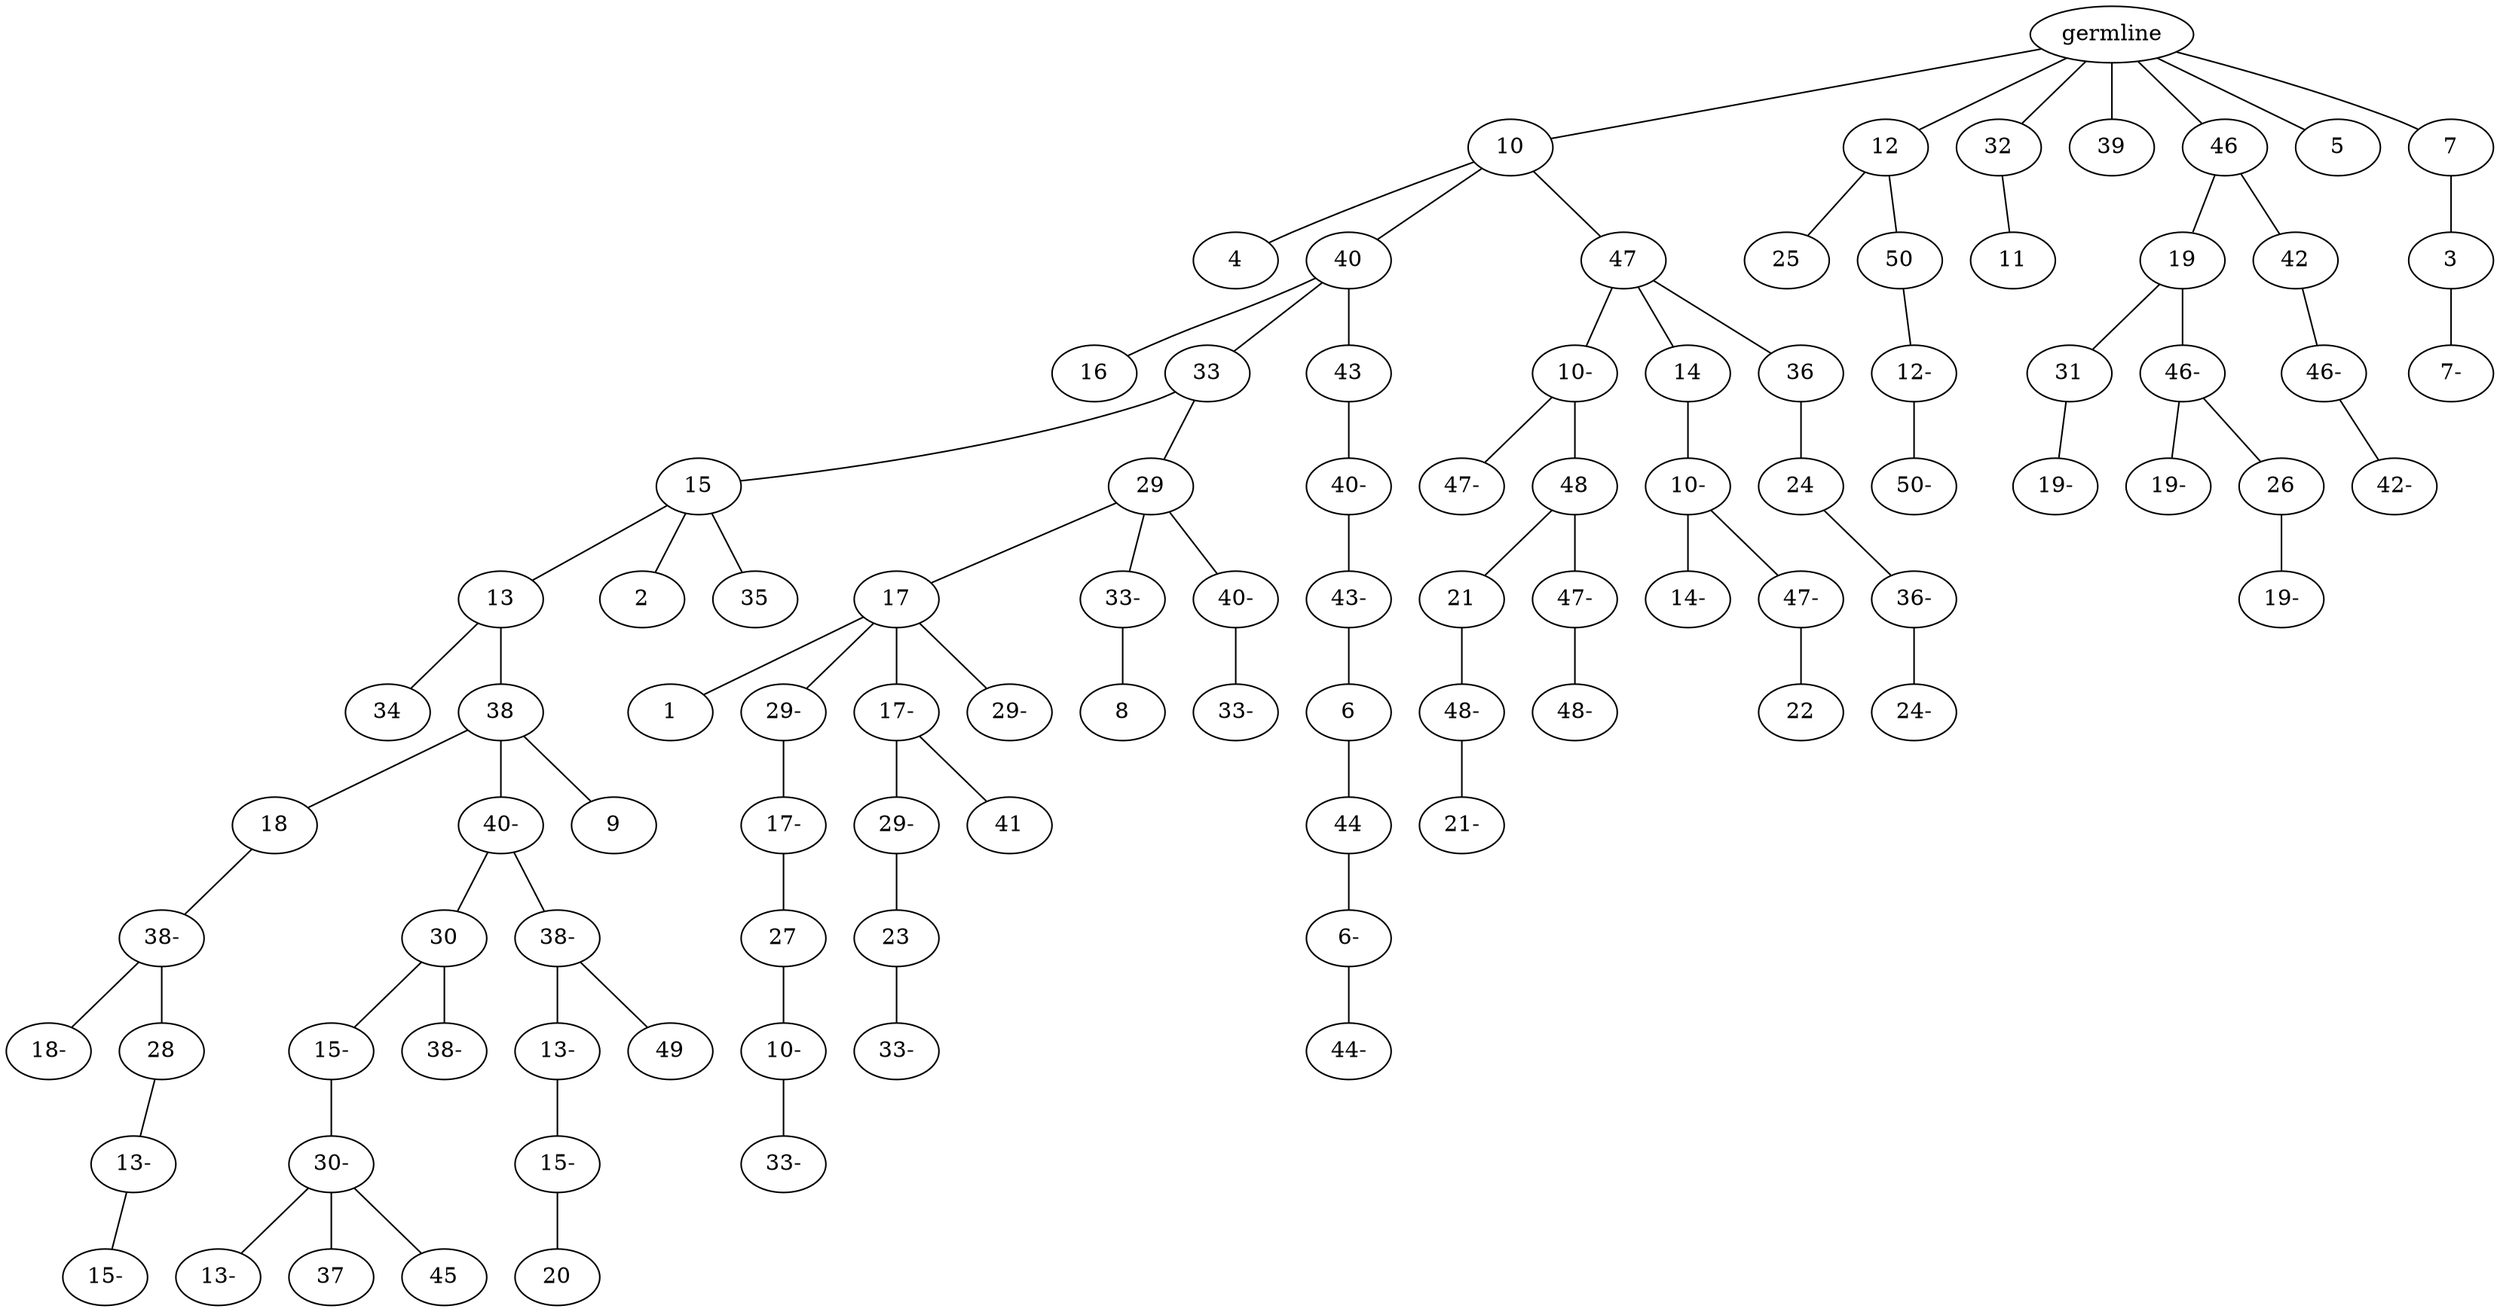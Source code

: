 graph tree {
    "140666237548240" [label="germline"];
    "140666237590448" [label="10"];
    "140666237588288" [label="4"];
    "140666237589920" [label="40"];
    "140666237588336" [label="16"];
    "140666237591360" [label="33"];
    "140666237589968" [label="15"];
    "140666237588768" [label="13"];
    "140666237588384" [label="34"];
    "140666237589056" [label="38"];
    "140666237587808" [label="18"];
    "140666237587616" [label="38-"];
    "140666237378624" [label="18-"];
    "140666237379392" [label="28"];
    "140666237378960" [label="13-"];
    "140666237379344" [label="15-"];
    "140666237587664" [label="40-"];
    "140666237587520" [label="30"];
    "140666237379200" [label="15-"];
    "140666237379728" [label="30-"];
    "140666237379632" [label="13-"];
    "140666237379872" [label="37"];
    "140666237379296" [label="45"];
    "140666237378864" [label="38-"];
    "140666237379488" [label="38-"];
    "140666237380160" [label="13-"];
    "140666237380640" [label="15-"];
    "140666237380112" [label="20"];
    "140666237380304" [label="49"];
    "140666237590928" [label="9"];
    "140666237588672" [label="2"];
    "140666237588144" [label="35"];
    "140666237588864" [label="29"];
    "140666237589152" [label="17"];
    "140666237381600" [label="1"];
    "140666237380256" [label="29-"];
    "140666237379776" [label="17-"];
    "140666237380688" [label="27"];
    "140666237381264" [label="10-"];
    "140666237381744" [label="33-"];
    "140666237381168" [label="17-"];
    "140666237381696" [label="29-"];
    "140666237380784" [label="23"];
    "140666237885312" [label="33-"];
    "140666237380976" [label="41"];
    "140666237382560" [label="29-"];
    "140666237589488" [label="33-"];
    "140666237381408" [label="8"];
    "140666237588816" [label="40-"];
    "140666237378816" [label="33-"];
    "140666237591312" [label="43"];
    "140666237589248" [label="40-"];
    "140666237382128" [label="43-"];
    "140666237381792" [label="6"];
    "140666237378720" [label="44"];
    "140666237382608" [label="6-"];
    "140666237383152" [label="44-"];
    "140666237591024" [label="47"];
    "140666237588624" [label="10-"];
    "140666237382080" [label="47-"];
    "140666237382368" [label="48"];
    "140666237381888" [label="21"];
    "140666237382816" [label="48-"];
    "140666237383440" [label="21-"];
    "140666237380736" [label="47-"];
    "140666237383872" [label="48-"];
    "140666237588048" [label="14"];
    "140666237382032" [label="10-"];
    "140666237382864" [label="14-"];
    "140666237383296" [label="47-"];
    "140666237383248" [label="22"];
    "140666237588240" [label="36"];
    "140666237383776" [label="24"];
    "140666237383392" [label="36-"];
    "140666237383344" [label="24-"];
    "140666237589584" [label="12"];
    "140666237589440" [label="25"];
    "140666237590016" [label="50"];
    "140666237384208" [label="12-"];
    "140666237383728" [label="50-"];
    "140666237382224" [label="32"];
    "140666237384496" [label="11"];
    "140666237589728" [label="39"];
    "140666237589008" [label="46"];
    "140666237384832" [label="19"];
    "140666237384928" [label="31"];
    "140666237384640" [label="19-"];
    "140666237384304" [label="46-"];
    "140666237383824" [label="19-"];
    "140666237385072" [label="26"];
    "140666237385648" [label="19-"];
    "140666237385216" [label="42"];
    "140666237386080" [label="46-"];
    "140666237385408" [label="42-"];
    "140666237589632" [label="5"];
    "140666237386560" [label="7"];
    "140666237383536" [label="3"];
    "140666237385744" [label="7-"];
    "140666237548240" -- "140666237590448";
    "140666237548240" -- "140666237589584";
    "140666237548240" -- "140666237382224";
    "140666237548240" -- "140666237589728";
    "140666237548240" -- "140666237589008";
    "140666237548240" -- "140666237589632";
    "140666237548240" -- "140666237386560";
    "140666237590448" -- "140666237588288";
    "140666237590448" -- "140666237589920";
    "140666237590448" -- "140666237591024";
    "140666237589920" -- "140666237588336";
    "140666237589920" -- "140666237591360";
    "140666237589920" -- "140666237591312";
    "140666237591360" -- "140666237589968";
    "140666237591360" -- "140666237588864";
    "140666237589968" -- "140666237588768";
    "140666237589968" -- "140666237588672";
    "140666237589968" -- "140666237588144";
    "140666237588768" -- "140666237588384";
    "140666237588768" -- "140666237589056";
    "140666237589056" -- "140666237587808";
    "140666237589056" -- "140666237587664";
    "140666237589056" -- "140666237590928";
    "140666237587808" -- "140666237587616";
    "140666237587616" -- "140666237378624";
    "140666237587616" -- "140666237379392";
    "140666237379392" -- "140666237378960";
    "140666237378960" -- "140666237379344";
    "140666237587664" -- "140666237587520";
    "140666237587664" -- "140666237379488";
    "140666237587520" -- "140666237379200";
    "140666237587520" -- "140666237378864";
    "140666237379200" -- "140666237379728";
    "140666237379728" -- "140666237379632";
    "140666237379728" -- "140666237379872";
    "140666237379728" -- "140666237379296";
    "140666237379488" -- "140666237380160";
    "140666237379488" -- "140666237380304";
    "140666237380160" -- "140666237380640";
    "140666237380640" -- "140666237380112";
    "140666237588864" -- "140666237589152";
    "140666237588864" -- "140666237589488";
    "140666237588864" -- "140666237588816";
    "140666237589152" -- "140666237381600";
    "140666237589152" -- "140666237380256";
    "140666237589152" -- "140666237381168";
    "140666237589152" -- "140666237382560";
    "140666237380256" -- "140666237379776";
    "140666237379776" -- "140666237380688";
    "140666237380688" -- "140666237381264";
    "140666237381264" -- "140666237381744";
    "140666237381168" -- "140666237381696";
    "140666237381168" -- "140666237380976";
    "140666237381696" -- "140666237380784";
    "140666237380784" -- "140666237885312";
    "140666237589488" -- "140666237381408";
    "140666237588816" -- "140666237378816";
    "140666237591312" -- "140666237589248";
    "140666237589248" -- "140666237382128";
    "140666237382128" -- "140666237381792";
    "140666237381792" -- "140666237378720";
    "140666237378720" -- "140666237382608";
    "140666237382608" -- "140666237383152";
    "140666237591024" -- "140666237588624";
    "140666237591024" -- "140666237588048";
    "140666237591024" -- "140666237588240";
    "140666237588624" -- "140666237382080";
    "140666237588624" -- "140666237382368";
    "140666237382368" -- "140666237381888";
    "140666237382368" -- "140666237380736";
    "140666237381888" -- "140666237382816";
    "140666237382816" -- "140666237383440";
    "140666237380736" -- "140666237383872";
    "140666237588048" -- "140666237382032";
    "140666237382032" -- "140666237382864";
    "140666237382032" -- "140666237383296";
    "140666237383296" -- "140666237383248";
    "140666237588240" -- "140666237383776";
    "140666237383776" -- "140666237383392";
    "140666237383392" -- "140666237383344";
    "140666237589584" -- "140666237589440";
    "140666237589584" -- "140666237590016";
    "140666237590016" -- "140666237384208";
    "140666237384208" -- "140666237383728";
    "140666237382224" -- "140666237384496";
    "140666237589008" -- "140666237384832";
    "140666237589008" -- "140666237385216";
    "140666237384832" -- "140666237384928";
    "140666237384832" -- "140666237384304";
    "140666237384928" -- "140666237384640";
    "140666237384304" -- "140666237383824";
    "140666237384304" -- "140666237385072";
    "140666237385072" -- "140666237385648";
    "140666237385216" -- "140666237386080";
    "140666237386080" -- "140666237385408";
    "140666237386560" -- "140666237383536";
    "140666237383536" -- "140666237385744";
}
